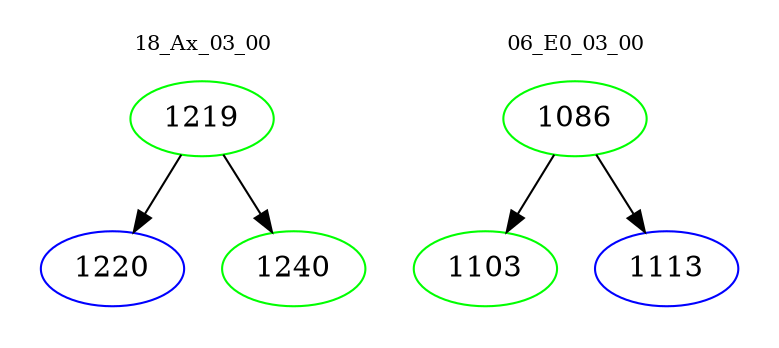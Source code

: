 digraph{
subgraph cluster_0 {
color = white
label = "18_Ax_03_00";
fontsize=10;
T0_1219 [label="1219", color="green"]
T0_1219 -> T0_1220 [color="black"]
T0_1220 [label="1220", color="blue"]
T0_1219 -> T0_1240 [color="black"]
T0_1240 [label="1240", color="green"]
}
subgraph cluster_1 {
color = white
label = "06_E0_03_00";
fontsize=10;
T1_1086 [label="1086", color="green"]
T1_1086 -> T1_1103 [color="black"]
T1_1103 [label="1103", color="green"]
T1_1086 -> T1_1113 [color="black"]
T1_1113 [label="1113", color="blue"]
}
}
